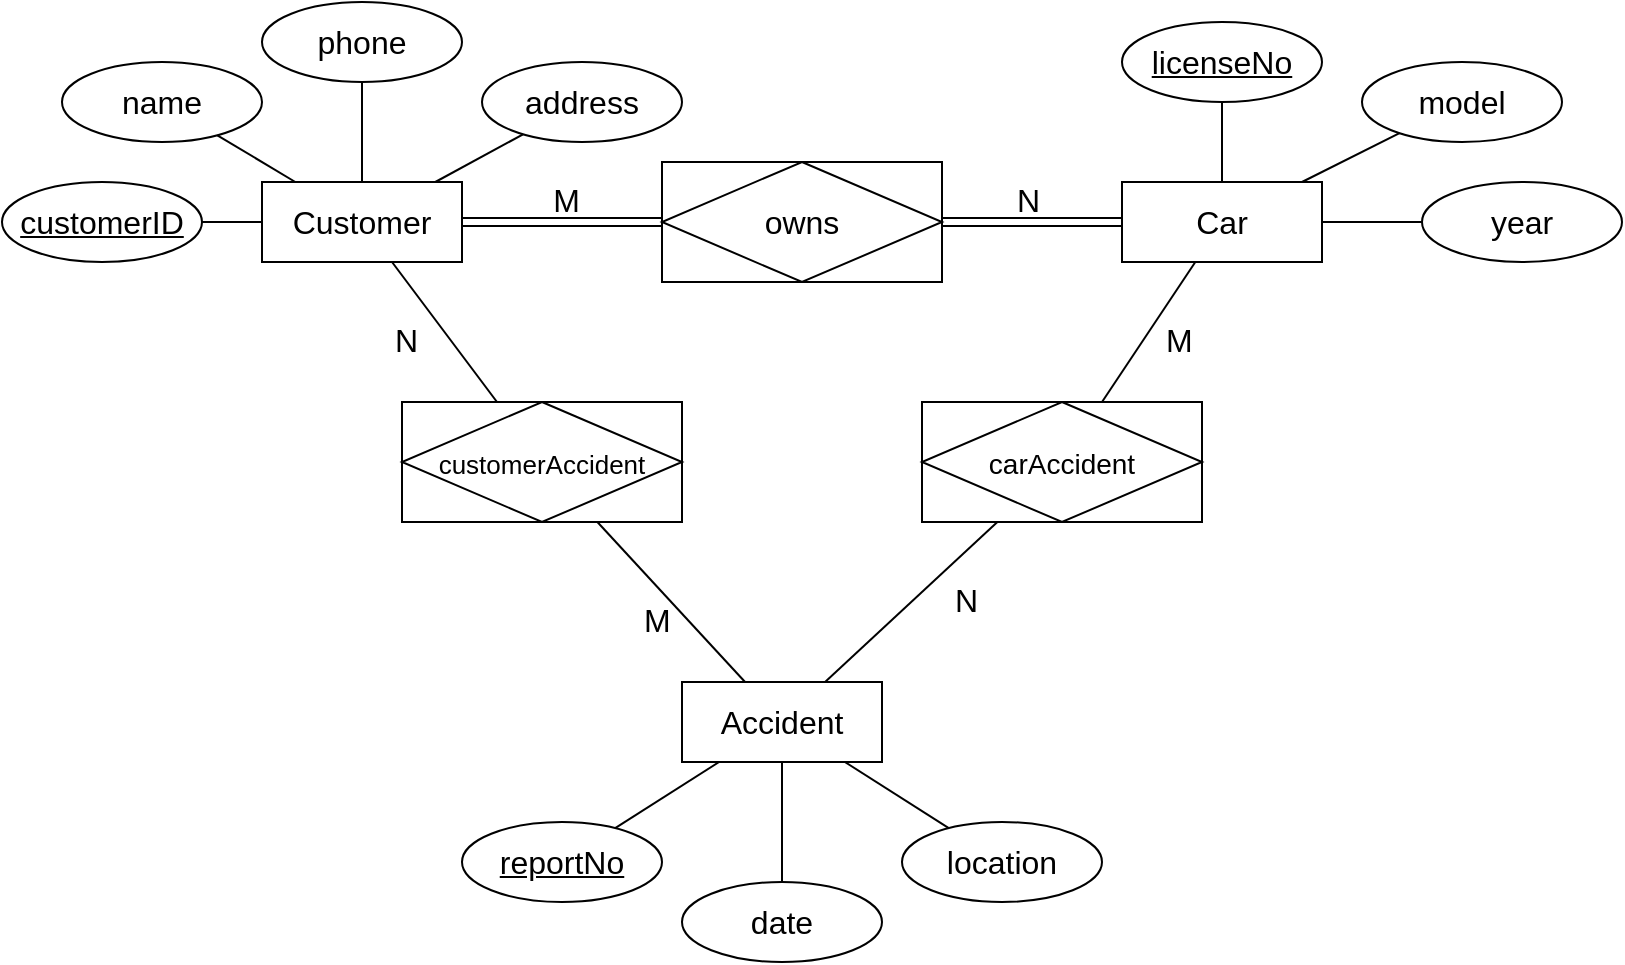 <mxfile version="21.1.1" type="github">
  <diagram id="R2lEEEUBdFMjLlhIrx00" name="Page-1">
    <mxGraphModel dx="1167" dy="748" grid="1" gridSize="10" guides="1" tooltips="1" connect="1" arrows="1" fold="1" page="1" pageScale="1" pageWidth="850" pageHeight="1100" math="0" shadow="0" extFonts="Permanent Marker^https://fonts.googleapis.com/css?family=Permanent+Marker">
      <root>
        <mxCell id="0" />
        <mxCell id="1" parent="0" />
        <mxCell id="_YsLHOqf1_pyC-D_yej0-1" value="Customer" style="whiteSpace=wrap;html=1;align=center;fontSize=16;" vertex="1" parent="1">
          <mxGeometry x="140" y="120" width="100" height="40" as="geometry" />
        </mxCell>
        <mxCell id="_YsLHOqf1_pyC-D_yej0-2" value="customerID" style="ellipse;whiteSpace=wrap;html=1;align=center;fontStyle=4;fontSize=16;" vertex="1" parent="1">
          <mxGeometry x="10" y="120" width="100" height="40" as="geometry" />
        </mxCell>
        <mxCell id="_YsLHOqf1_pyC-D_yej0-3" value="name" style="ellipse;whiteSpace=wrap;html=1;align=center;fontSize=16;" vertex="1" parent="1">
          <mxGeometry x="40" y="60" width="100" height="40" as="geometry" />
        </mxCell>
        <mxCell id="_YsLHOqf1_pyC-D_yej0-4" value="phone" style="ellipse;whiteSpace=wrap;html=1;align=center;fontSize=16;" vertex="1" parent="1">
          <mxGeometry x="140" y="30" width="100" height="40" as="geometry" />
        </mxCell>
        <mxCell id="_YsLHOqf1_pyC-D_yej0-5" value="address" style="ellipse;whiteSpace=wrap;html=1;align=center;fontSize=16;" vertex="1" parent="1">
          <mxGeometry x="250" y="60" width="100" height="40" as="geometry" />
        </mxCell>
        <mxCell id="_YsLHOqf1_pyC-D_yej0-6" value="" style="endArrow=none;html=1;rounded=0;fontSize=12;startSize=8;endSize=8;curved=1;" edge="1" parent="1" source="_YsLHOqf1_pyC-D_yej0-3" target="_YsLHOqf1_pyC-D_yej0-1">
          <mxGeometry width="50" height="50" relative="1" as="geometry">
            <mxPoint x="20" y="250" as="sourcePoint" />
            <mxPoint x="70" y="200" as="targetPoint" />
          </mxGeometry>
        </mxCell>
        <mxCell id="_YsLHOqf1_pyC-D_yej0-7" value="" style="endArrow=none;html=1;rounded=0;fontSize=12;startSize=8;endSize=8;curved=1;" edge="1" parent="1" source="_YsLHOqf1_pyC-D_yej0-4" target="_YsLHOqf1_pyC-D_yej0-1">
          <mxGeometry width="50" height="50" relative="1" as="geometry">
            <mxPoint x="30" y="260" as="sourcePoint" />
            <mxPoint x="80" y="210" as="targetPoint" />
          </mxGeometry>
        </mxCell>
        <mxCell id="_YsLHOqf1_pyC-D_yej0-8" value="" style="endArrow=none;html=1;rounded=0;fontSize=12;startSize=8;endSize=8;curved=1;" edge="1" parent="1" source="_YsLHOqf1_pyC-D_yej0-5" target="_YsLHOqf1_pyC-D_yej0-1">
          <mxGeometry width="50" height="50" relative="1" as="geometry">
            <mxPoint x="40" y="270" as="sourcePoint" />
            <mxPoint x="90" y="220" as="targetPoint" />
          </mxGeometry>
        </mxCell>
        <mxCell id="_YsLHOqf1_pyC-D_yej0-9" value="" style="endArrow=none;html=1;rounded=0;fontSize=12;startSize=8;endSize=8;curved=1;" edge="1" parent="1" source="_YsLHOqf1_pyC-D_yej0-2" target="_YsLHOqf1_pyC-D_yej0-1">
          <mxGeometry width="50" height="50" relative="1" as="geometry">
            <mxPoint x="50" y="280" as="sourcePoint" />
            <mxPoint x="100" y="230" as="targetPoint" />
          </mxGeometry>
        </mxCell>
        <mxCell id="_YsLHOqf1_pyC-D_yej0-10" value="Car" style="whiteSpace=wrap;html=1;align=center;fontSize=16;" vertex="1" parent="1">
          <mxGeometry x="570" y="120" width="100" height="40" as="geometry" />
        </mxCell>
        <mxCell id="_YsLHOqf1_pyC-D_yej0-12" value="licenseNo" style="ellipse;whiteSpace=wrap;html=1;align=center;fontStyle=4;fontSize=16;" vertex="1" parent="1">
          <mxGeometry x="570" y="40" width="100" height="40" as="geometry" />
        </mxCell>
        <mxCell id="_YsLHOqf1_pyC-D_yej0-13" value="model" style="ellipse;whiteSpace=wrap;html=1;align=center;fontSize=16;" vertex="1" parent="1">
          <mxGeometry x="690" y="60" width="100" height="40" as="geometry" />
        </mxCell>
        <mxCell id="_YsLHOqf1_pyC-D_yej0-14" value="year" style="ellipse;whiteSpace=wrap;html=1;align=center;fontSize=16;" vertex="1" parent="1">
          <mxGeometry x="720" y="120" width="100" height="40" as="geometry" />
        </mxCell>
        <mxCell id="_YsLHOqf1_pyC-D_yej0-16" value="Accident" style="whiteSpace=wrap;html=1;align=center;fontSize=16;" vertex="1" parent="1">
          <mxGeometry x="350" y="370" width="100" height="40" as="geometry" />
        </mxCell>
        <mxCell id="_YsLHOqf1_pyC-D_yej0-17" value="" style="endArrow=none;html=1;rounded=0;fontSize=12;startSize=8;endSize=8;curved=1;" edge="1" parent="1" source="_YsLHOqf1_pyC-D_yej0-12" target="_YsLHOqf1_pyC-D_yej0-10">
          <mxGeometry width="50" height="50" relative="1" as="geometry">
            <mxPoint x="560" y="-10" as="sourcePoint" />
            <mxPoint x="604" y="14" as="targetPoint" />
          </mxGeometry>
        </mxCell>
        <mxCell id="_YsLHOqf1_pyC-D_yej0-18" value="" style="endArrow=none;html=1;rounded=0;fontSize=12;startSize=8;endSize=8;curved=1;" edge="1" parent="1" source="_YsLHOqf1_pyC-D_yej0-13" target="_YsLHOqf1_pyC-D_yej0-10">
          <mxGeometry width="50" height="50" relative="1" as="geometry">
            <mxPoint x="570" as="sourcePoint" />
            <mxPoint x="614" y="24" as="targetPoint" />
          </mxGeometry>
        </mxCell>
        <mxCell id="_YsLHOqf1_pyC-D_yej0-19" value="" style="endArrow=none;html=1;rounded=0;fontSize=12;startSize=8;endSize=8;curved=1;" edge="1" parent="1" source="_YsLHOqf1_pyC-D_yej0-14" target="_YsLHOqf1_pyC-D_yej0-10">
          <mxGeometry width="50" height="50" relative="1" as="geometry">
            <mxPoint x="580" y="10" as="sourcePoint" />
            <mxPoint x="624" y="34" as="targetPoint" />
          </mxGeometry>
        </mxCell>
        <mxCell id="_YsLHOqf1_pyC-D_yej0-20" value="reportNo" style="ellipse;whiteSpace=wrap;html=1;align=center;fontStyle=4;fontSize=16;" vertex="1" parent="1">
          <mxGeometry x="240" y="440" width="100" height="40" as="geometry" />
        </mxCell>
        <mxCell id="_YsLHOqf1_pyC-D_yej0-21" value="date" style="ellipse;whiteSpace=wrap;html=1;align=center;fontSize=16;" vertex="1" parent="1">
          <mxGeometry x="350" y="470" width="100" height="40" as="geometry" />
        </mxCell>
        <mxCell id="_YsLHOqf1_pyC-D_yej0-22" value="location" style="ellipse;whiteSpace=wrap;html=1;align=center;fontSize=16;" vertex="1" parent="1">
          <mxGeometry x="460" y="440" width="100" height="40" as="geometry" />
        </mxCell>
        <mxCell id="_YsLHOqf1_pyC-D_yej0-23" value="" style="endArrow=none;html=1;rounded=0;fontSize=12;startSize=8;endSize=8;curved=1;" edge="1" parent="1" source="_YsLHOqf1_pyC-D_yej0-20" target="_YsLHOqf1_pyC-D_yej0-16">
          <mxGeometry width="50" height="50" relative="1" as="geometry">
            <mxPoint x="240" y="330" as="sourcePoint" />
            <mxPoint x="300" y="334" as="targetPoint" />
          </mxGeometry>
        </mxCell>
        <mxCell id="_YsLHOqf1_pyC-D_yej0-24" value="" style="endArrow=none;html=1;rounded=0;fontSize=12;startSize=8;endSize=8;curved=1;" edge="1" parent="1" source="_YsLHOqf1_pyC-D_yej0-16" target="_YsLHOqf1_pyC-D_yej0-22">
          <mxGeometry width="50" height="50" relative="1" as="geometry">
            <mxPoint x="250" y="340" as="sourcePoint" />
            <mxPoint x="310" y="344" as="targetPoint" />
          </mxGeometry>
        </mxCell>
        <mxCell id="_YsLHOqf1_pyC-D_yej0-25" value="" style="endArrow=none;html=1;rounded=0;fontSize=12;startSize=8;endSize=8;curved=1;" edge="1" parent="1" source="_YsLHOqf1_pyC-D_yej0-16" target="_YsLHOqf1_pyC-D_yej0-21">
          <mxGeometry width="50" height="50" relative="1" as="geometry">
            <mxPoint x="260" y="350" as="sourcePoint" />
            <mxPoint x="320" y="354" as="targetPoint" />
          </mxGeometry>
        </mxCell>
        <mxCell id="_YsLHOqf1_pyC-D_yej0-28" value="" style="shape=link;html=1;rounded=0;fontSize=12;startSize=8;endSize=8;curved=1;" edge="1" parent="1" source="_YsLHOqf1_pyC-D_yej0-1" target="_YsLHOqf1_pyC-D_yej0-33">
          <mxGeometry relative="1" as="geometry">
            <mxPoint x="230" y="200" as="sourcePoint" />
            <mxPoint x="360" y="140" as="targetPoint" />
          </mxGeometry>
        </mxCell>
        <mxCell id="_YsLHOqf1_pyC-D_yej0-29" value="M" style="resizable=0;html=1;whiteSpace=wrap;align=right;verticalAlign=bottom;fontSize=16;" connectable="0" vertex="1" parent="_YsLHOqf1_pyC-D_yej0-28">
          <mxGeometry x="1" relative="1" as="geometry">
            <mxPoint x="-40" as="offset" />
          </mxGeometry>
        </mxCell>
        <mxCell id="_YsLHOqf1_pyC-D_yej0-30" value="" style="shape=link;html=1;rounded=0;fontSize=12;startSize=8;endSize=8;curved=1;" edge="1" parent="1" source="_YsLHOqf1_pyC-D_yej0-33" target="_YsLHOqf1_pyC-D_yej0-10">
          <mxGeometry relative="1" as="geometry">
            <mxPoint x="480" y="140" as="sourcePoint" />
            <mxPoint x="560" y="60" as="targetPoint" />
          </mxGeometry>
        </mxCell>
        <mxCell id="_YsLHOqf1_pyC-D_yej0-32" value="N" style="resizable=0;html=1;whiteSpace=wrap;align=right;verticalAlign=bottom;fontSize=16;" connectable="0" vertex="1" parent="_YsLHOqf1_pyC-D_yej0-30">
          <mxGeometry x="1" relative="1" as="geometry">
            <mxPoint x="-40" as="offset" />
          </mxGeometry>
        </mxCell>
        <mxCell id="_YsLHOqf1_pyC-D_yej0-33" value="owns" style="shape=associativeEntity;whiteSpace=wrap;html=1;align=center;fontSize=16;" vertex="1" parent="1">
          <mxGeometry x="340" y="110" width="140" height="60" as="geometry" />
        </mxCell>
        <mxCell id="_YsLHOqf1_pyC-D_yej0-34" value="&lt;font style=&quot;font-size: 13px;&quot;&gt;customerAccident&lt;/font&gt;" style="shape=associativeEntity;whiteSpace=wrap;html=1;align=center;fontSize=16;" vertex="1" parent="1">
          <mxGeometry x="210" y="230" width="140" height="60" as="geometry" />
        </mxCell>
        <mxCell id="_YsLHOqf1_pyC-D_yej0-35" value="" style="endArrow=none;html=1;rounded=0;fontSize=12;startSize=8;endSize=8;curved=1;" edge="1" parent="1" source="_YsLHOqf1_pyC-D_yej0-34" target="_YsLHOqf1_pyC-D_yej0-1">
          <mxGeometry relative="1" as="geometry">
            <mxPoint y="220" as="sourcePoint" />
            <mxPoint x="160" y="220" as="targetPoint" />
          </mxGeometry>
        </mxCell>
        <mxCell id="_YsLHOqf1_pyC-D_yej0-37" value="N" style="resizable=0;html=1;whiteSpace=wrap;align=right;verticalAlign=bottom;fontSize=16;" connectable="0" vertex="1" parent="_YsLHOqf1_pyC-D_yej0-35">
          <mxGeometry x="1" relative="1" as="geometry">
            <mxPoint x="14" y="50" as="offset" />
          </mxGeometry>
        </mxCell>
        <mxCell id="_YsLHOqf1_pyC-D_yej0-38" value="" style="endArrow=none;html=1;rounded=0;fontSize=12;startSize=8;endSize=8;curved=1;" edge="1" parent="1" source="_YsLHOqf1_pyC-D_yej0-34" target="_YsLHOqf1_pyC-D_yej0-16">
          <mxGeometry relative="1" as="geometry">
            <mxPoint x="310" y="260" as="sourcePoint" />
            <mxPoint x="470" y="260" as="targetPoint" />
          </mxGeometry>
        </mxCell>
        <mxCell id="_YsLHOqf1_pyC-D_yej0-39" value="M" style="resizable=0;html=1;whiteSpace=wrap;align=left;verticalAlign=bottom;fontSize=16;" connectable="0" vertex="1" parent="_YsLHOqf1_pyC-D_yej0-38">
          <mxGeometry x="-1" relative="1" as="geometry">
            <mxPoint x="21" y="60" as="offset" />
          </mxGeometry>
        </mxCell>
        <mxCell id="_YsLHOqf1_pyC-D_yej0-41" value="&lt;font style=&quot;font-size: 14px;&quot;&gt;carAccident&lt;/font&gt;" style="shape=associativeEntity;whiteSpace=wrap;html=1;align=center;fontSize=16;" vertex="1" parent="1">
          <mxGeometry x="470" y="230" width="140" height="60" as="geometry" />
        </mxCell>
        <mxCell id="_YsLHOqf1_pyC-D_yej0-42" value="" style="endArrow=none;html=1;rounded=0;fontSize=12;startSize=8;endSize=8;curved=1;" edge="1" parent="1" source="_YsLHOqf1_pyC-D_yej0-16" target="_YsLHOqf1_pyC-D_yej0-41">
          <mxGeometry relative="1" as="geometry">
            <mxPoint x="536.5" y="370" as="sourcePoint" />
            <mxPoint x="483.5" y="300" as="targetPoint" />
          </mxGeometry>
        </mxCell>
        <mxCell id="_YsLHOqf1_pyC-D_yej0-43" value="N" style="resizable=0;html=1;whiteSpace=wrap;align=right;verticalAlign=bottom;fontSize=16;" connectable="0" vertex="1" parent="_YsLHOqf1_pyC-D_yej0-42">
          <mxGeometry x="1" relative="1" as="geometry">
            <mxPoint x="-8" y="50" as="offset" />
          </mxGeometry>
        </mxCell>
        <mxCell id="_YsLHOqf1_pyC-D_yej0-44" value="" style="endArrow=none;html=1;rounded=0;fontSize=12;startSize=8;endSize=8;curved=1;" edge="1" parent="1" source="_YsLHOqf1_pyC-D_yej0-10" target="_YsLHOqf1_pyC-D_yej0-41">
          <mxGeometry relative="1" as="geometry">
            <mxPoint x="616" y="190" as="sourcePoint" />
            <mxPoint x="690" y="270" as="targetPoint" />
          </mxGeometry>
        </mxCell>
        <mxCell id="_YsLHOqf1_pyC-D_yej0-45" value="M" style="resizable=0;html=1;whiteSpace=wrap;align=left;verticalAlign=bottom;fontSize=16;" connectable="0" vertex="1" parent="_YsLHOqf1_pyC-D_yej0-44">
          <mxGeometry x="-1" relative="1" as="geometry">
            <mxPoint x="-17" y="50" as="offset" />
          </mxGeometry>
        </mxCell>
      </root>
    </mxGraphModel>
  </diagram>
</mxfile>
